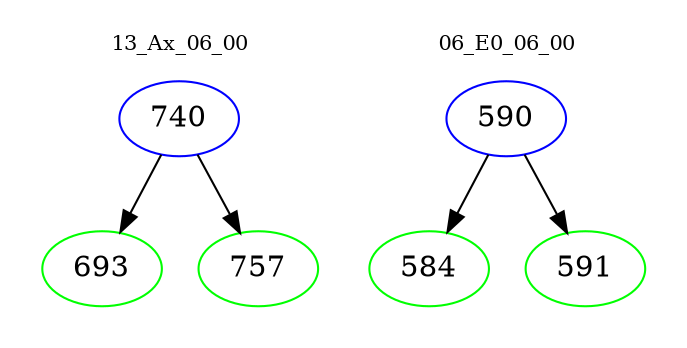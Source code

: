 digraph{
subgraph cluster_0 {
color = white
label = "13_Ax_06_00";
fontsize=10;
T0_740 [label="740", color="blue"]
T0_740 -> T0_693 [color="black"]
T0_693 [label="693", color="green"]
T0_740 -> T0_757 [color="black"]
T0_757 [label="757", color="green"]
}
subgraph cluster_1 {
color = white
label = "06_E0_06_00";
fontsize=10;
T1_590 [label="590", color="blue"]
T1_590 -> T1_584 [color="black"]
T1_584 [label="584", color="green"]
T1_590 -> T1_591 [color="black"]
T1_591 [label="591", color="green"]
}
}

